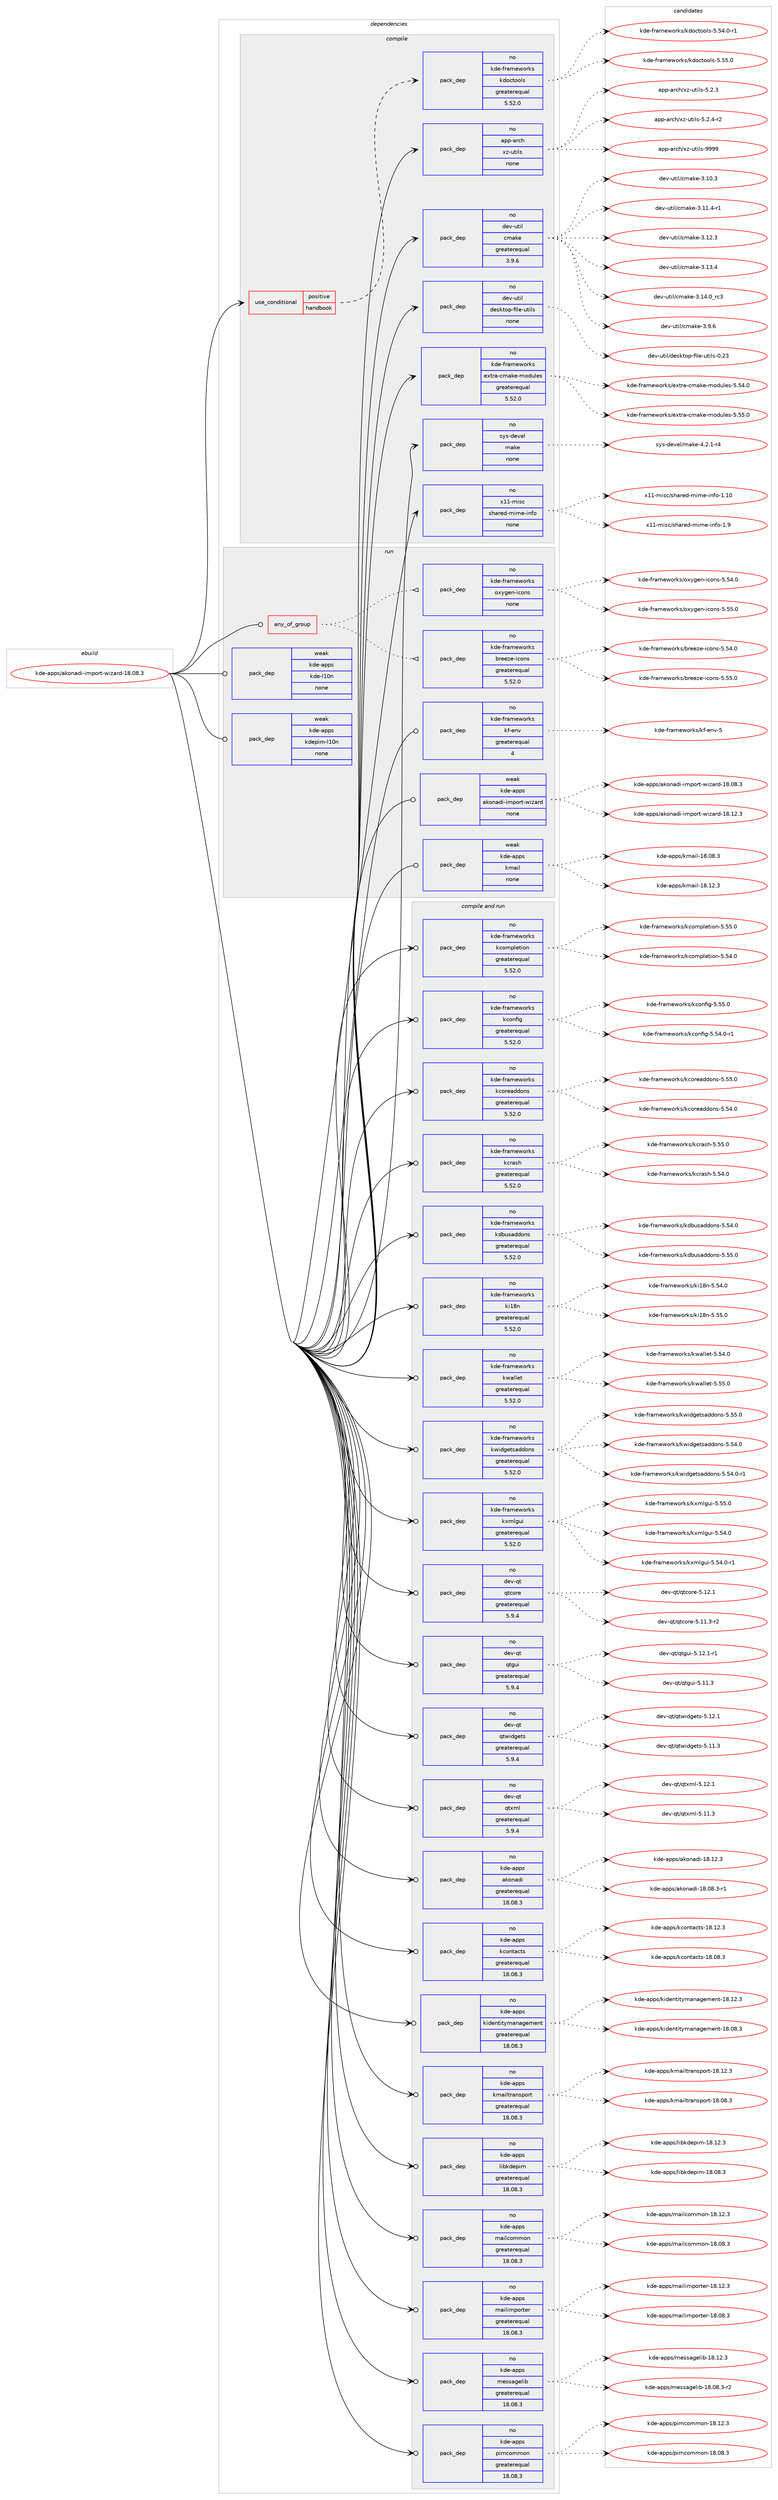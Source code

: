 digraph prolog {

# *************
# Graph options
# *************

newrank=true;
concentrate=true;
compound=true;
graph [rankdir=LR,fontname=Helvetica,fontsize=10,ranksep=1.5];#, ranksep=2.5, nodesep=0.2];
edge  [arrowhead=vee];
node  [fontname=Helvetica,fontsize=10];

# **********
# The ebuild
# **********

subgraph cluster_leftcol {
color=gray;
rank=same;
label=<<i>ebuild</i>>;
id [label="kde-apps/akonadi-import-wizard-18.08.3", color=red, width=4, href="../kde-apps/akonadi-import-wizard-18.08.3.svg"];
}

# ****************
# The dependencies
# ****************

subgraph cluster_midcol {
color=gray;
label=<<i>dependencies</i>>;
subgraph cluster_compile {
fillcolor="#eeeeee";
style=filled;
label=<<i>compile</i>>;
subgraph cond428501 {
dependency1570504 [label=<<TABLE BORDER="0" CELLBORDER="1" CELLSPACING="0" CELLPADDING="4"><TR><TD ROWSPAN="3" CELLPADDING="10">use_conditional</TD></TR><TR><TD>positive</TD></TR><TR><TD>handbook</TD></TR></TABLE>>, shape=none, color=red];
subgraph pack1117698 {
dependency1570505 [label=<<TABLE BORDER="0" CELLBORDER="1" CELLSPACING="0" CELLPADDING="4" WIDTH="220"><TR><TD ROWSPAN="6" CELLPADDING="30">pack_dep</TD></TR><TR><TD WIDTH="110">no</TD></TR><TR><TD>kde-frameworks</TD></TR><TR><TD>kdoctools</TD></TR><TR><TD>greaterequal</TD></TR><TR><TD>5.52.0</TD></TR></TABLE>>, shape=none, color=blue];
}
dependency1570504:e -> dependency1570505:w [weight=20,style="dashed",arrowhead="vee"];
}
id:e -> dependency1570504:w [weight=20,style="solid",arrowhead="vee"];
subgraph pack1117699 {
dependency1570506 [label=<<TABLE BORDER="0" CELLBORDER="1" CELLSPACING="0" CELLPADDING="4" WIDTH="220"><TR><TD ROWSPAN="6" CELLPADDING="30">pack_dep</TD></TR><TR><TD WIDTH="110">no</TD></TR><TR><TD>app-arch</TD></TR><TR><TD>xz-utils</TD></TR><TR><TD>none</TD></TR><TR><TD></TD></TR></TABLE>>, shape=none, color=blue];
}
id:e -> dependency1570506:w [weight=20,style="solid",arrowhead="vee"];
subgraph pack1117700 {
dependency1570507 [label=<<TABLE BORDER="0" CELLBORDER="1" CELLSPACING="0" CELLPADDING="4" WIDTH="220"><TR><TD ROWSPAN="6" CELLPADDING="30">pack_dep</TD></TR><TR><TD WIDTH="110">no</TD></TR><TR><TD>dev-util</TD></TR><TR><TD>cmake</TD></TR><TR><TD>greaterequal</TD></TR><TR><TD>3.9.6</TD></TR></TABLE>>, shape=none, color=blue];
}
id:e -> dependency1570507:w [weight=20,style="solid",arrowhead="vee"];
subgraph pack1117701 {
dependency1570508 [label=<<TABLE BORDER="0" CELLBORDER="1" CELLSPACING="0" CELLPADDING="4" WIDTH="220"><TR><TD ROWSPAN="6" CELLPADDING="30">pack_dep</TD></TR><TR><TD WIDTH="110">no</TD></TR><TR><TD>dev-util</TD></TR><TR><TD>desktop-file-utils</TD></TR><TR><TD>none</TD></TR><TR><TD></TD></TR></TABLE>>, shape=none, color=blue];
}
id:e -> dependency1570508:w [weight=20,style="solid",arrowhead="vee"];
subgraph pack1117702 {
dependency1570509 [label=<<TABLE BORDER="0" CELLBORDER="1" CELLSPACING="0" CELLPADDING="4" WIDTH="220"><TR><TD ROWSPAN="6" CELLPADDING="30">pack_dep</TD></TR><TR><TD WIDTH="110">no</TD></TR><TR><TD>kde-frameworks</TD></TR><TR><TD>extra-cmake-modules</TD></TR><TR><TD>greaterequal</TD></TR><TR><TD>5.52.0</TD></TR></TABLE>>, shape=none, color=blue];
}
id:e -> dependency1570509:w [weight=20,style="solid",arrowhead="vee"];
subgraph pack1117703 {
dependency1570510 [label=<<TABLE BORDER="0" CELLBORDER="1" CELLSPACING="0" CELLPADDING="4" WIDTH="220"><TR><TD ROWSPAN="6" CELLPADDING="30">pack_dep</TD></TR><TR><TD WIDTH="110">no</TD></TR><TR><TD>sys-devel</TD></TR><TR><TD>make</TD></TR><TR><TD>none</TD></TR><TR><TD></TD></TR></TABLE>>, shape=none, color=blue];
}
id:e -> dependency1570510:w [weight=20,style="solid",arrowhead="vee"];
subgraph pack1117704 {
dependency1570511 [label=<<TABLE BORDER="0" CELLBORDER="1" CELLSPACING="0" CELLPADDING="4" WIDTH="220"><TR><TD ROWSPAN="6" CELLPADDING="30">pack_dep</TD></TR><TR><TD WIDTH="110">no</TD></TR><TR><TD>x11-misc</TD></TR><TR><TD>shared-mime-info</TD></TR><TR><TD>none</TD></TR><TR><TD></TD></TR></TABLE>>, shape=none, color=blue];
}
id:e -> dependency1570511:w [weight=20,style="solid",arrowhead="vee"];
}
subgraph cluster_compileandrun {
fillcolor="#eeeeee";
style=filled;
label=<<i>compile and run</i>>;
subgraph pack1117705 {
dependency1570512 [label=<<TABLE BORDER="0" CELLBORDER="1" CELLSPACING="0" CELLPADDING="4" WIDTH="220"><TR><TD ROWSPAN="6" CELLPADDING="30">pack_dep</TD></TR><TR><TD WIDTH="110">no</TD></TR><TR><TD>dev-qt</TD></TR><TR><TD>qtcore</TD></TR><TR><TD>greaterequal</TD></TR><TR><TD>5.9.4</TD></TR></TABLE>>, shape=none, color=blue];
}
id:e -> dependency1570512:w [weight=20,style="solid",arrowhead="odotvee"];
subgraph pack1117706 {
dependency1570513 [label=<<TABLE BORDER="0" CELLBORDER="1" CELLSPACING="0" CELLPADDING="4" WIDTH="220"><TR><TD ROWSPAN="6" CELLPADDING="30">pack_dep</TD></TR><TR><TD WIDTH="110">no</TD></TR><TR><TD>dev-qt</TD></TR><TR><TD>qtgui</TD></TR><TR><TD>greaterequal</TD></TR><TR><TD>5.9.4</TD></TR></TABLE>>, shape=none, color=blue];
}
id:e -> dependency1570513:w [weight=20,style="solid",arrowhead="odotvee"];
subgraph pack1117707 {
dependency1570514 [label=<<TABLE BORDER="0" CELLBORDER="1" CELLSPACING="0" CELLPADDING="4" WIDTH="220"><TR><TD ROWSPAN="6" CELLPADDING="30">pack_dep</TD></TR><TR><TD WIDTH="110">no</TD></TR><TR><TD>dev-qt</TD></TR><TR><TD>qtwidgets</TD></TR><TR><TD>greaterequal</TD></TR><TR><TD>5.9.4</TD></TR></TABLE>>, shape=none, color=blue];
}
id:e -> dependency1570514:w [weight=20,style="solid",arrowhead="odotvee"];
subgraph pack1117708 {
dependency1570515 [label=<<TABLE BORDER="0" CELLBORDER="1" CELLSPACING="0" CELLPADDING="4" WIDTH="220"><TR><TD ROWSPAN="6" CELLPADDING="30">pack_dep</TD></TR><TR><TD WIDTH="110">no</TD></TR><TR><TD>dev-qt</TD></TR><TR><TD>qtxml</TD></TR><TR><TD>greaterequal</TD></TR><TR><TD>5.9.4</TD></TR></TABLE>>, shape=none, color=blue];
}
id:e -> dependency1570515:w [weight=20,style="solid",arrowhead="odotvee"];
subgraph pack1117709 {
dependency1570516 [label=<<TABLE BORDER="0" CELLBORDER="1" CELLSPACING="0" CELLPADDING="4" WIDTH="220"><TR><TD ROWSPAN="6" CELLPADDING="30">pack_dep</TD></TR><TR><TD WIDTH="110">no</TD></TR><TR><TD>kde-apps</TD></TR><TR><TD>akonadi</TD></TR><TR><TD>greaterequal</TD></TR><TR><TD>18.08.3</TD></TR></TABLE>>, shape=none, color=blue];
}
id:e -> dependency1570516:w [weight=20,style="solid",arrowhead="odotvee"];
subgraph pack1117710 {
dependency1570517 [label=<<TABLE BORDER="0" CELLBORDER="1" CELLSPACING="0" CELLPADDING="4" WIDTH="220"><TR><TD ROWSPAN="6" CELLPADDING="30">pack_dep</TD></TR><TR><TD WIDTH="110">no</TD></TR><TR><TD>kde-apps</TD></TR><TR><TD>kcontacts</TD></TR><TR><TD>greaterequal</TD></TR><TR><TD>18.08.3</TD></TR></TABLE>>, shape=none, color=blue];
}
id:e -> dependency1570517:w [weight=20,style="solid",arrowhead="odotvee"];
subgraph pack1117711 {
dependency1570518 [label=<<TABLE BORDER="0" CELLBORDER="1" CELLSPACING="0" CELLPADDING="4" WIDTH="220"><TR><TD ROWSPAN="6" CELLPADDING="30">pack_dep</TD></TR><TR><TD WIDTH="110">no</TD></TR><TR><TD>kde-apps</TD></TR><TR><TD>kidentitymanagement</TD></TR><TR><TD>greaterequal</TD></TR><TR><TD>18.08.3</TD></TR></TABLE>>, shape=none, color=blue];
}
id:e -> dependency1570518:w [weight=20,style="solid",arrowhead="odotvee"];
subgraph pack1117712 {
dependency1570519 [label=<<TABLE BORDER="0" CELLBORDER="1" CELLSPACING="0" CELLPADDING="4" WIDTH="220"><TR><TD ROWSPAN="6" CELLPADDING="30">pack_dep</TD></TR><TR><TD WIDTH="110">no</TD></TR><TR><TD>kde-apps</TD></TR><TR><TD>kmailtransport</TD></TR><TR><TD>greaterequal</TD></TR><TR><TD>18.08.3</TD></TR></TABLE>>, shape=none, color=blue];
}
id:e -> dependency1570519:w [weight=20,style="solid",arrowhead="odotvee"];
subgraph pack1117713 {
dependency1570520 [label=<<TABLE BORDER="0" CELLBORDER="1" CELLSPACING="0" CELLPADDING="4" WIDTH="220"><TR><TD ROWSPAN="6" CELLPADDING="30">pack_dep</TD></TR><TR><TD WIDTH="110">no</TD></TR><TR><TD>kde-apps</TD></TR><TR><TD>libkdepim</TD></TR><TR><TD>greaterequal</TD></TR><TR><TD>18.08.3</TD></TR></TABLE>>, shape=none, color=blue];
}
id:e -> dependency1570520:w [weight=20,style="solid",arrowhead="odotvee"];
subgraph pack1117714 {
dependency1570521 [label=<<TABLE BORDER="0" CELLBORDER="1" CELLSPACING="0" CELLPADDING="4" WIDTH="220"><TR><TD ROWSPAN="6" CELLPADDING="30">pack_dep</TD></TR><TR><TD WIDTH="110">no</TD></TR><TR><TD>kde-apps</TD></TR><TR><TD>mailcommon</TD></TR><TR><TD>greaterequal</TD></TR><TR><TD>18.08.3</TD></TR></TABLE>>, shape=none, color=blue];
}
id:e -> dependency1570521:w [weight=20,style="solid",arrowhead="odotvee"];
subgraph pack1117715 {
dependency1570522 [label=<<TABLE BORDER="0" CELLBORDER="1" CELLSPACING="0" CELLPADDING="4" WIDTH="220"><TR><TD ROWSPAN="6" CELLPADDING="30">pack_dep</TD></TR><TR><TD WIDTH="110">no</TD></TR><TR><TD>kde-apps</TD></TR><TR><TD>mailimporter</TD></TR><TR><TD>greaterequal</TD></TR><TR><TD>18.08.3</TD></TR></TABLE>>, shape=none, color=blue];
}
id:e -> dependency1570522:w [weight=20,style="solid",arrowhead="odotvee"];
subgraph pack1117716 {
dependency1570523 [label=<<TABLE BORDER="0" CELLBORDER="1" CELLSPACING="0" CELLPADDING="4" WIDTH="220"><TR><TD ROWSPAN="6" CELLPADDING="30">pack_dep</TD></TR><TR><TD WIDTH="110">no</TD></TR><TR><TD>kde-apps</TD></TR><TR><TD>messagelib</TD></TR><TR><TD>greaterequal</TD></TR><TR><TD>18.08.3</TD></TR></TABLE>>, shape=none, color=blue];
}
id:e -> dependency1570523:w [weight=20,style="solid",arrowhead="odotvee"];
subgraph pack1117717 {
dependency1570524 [label=<<TABLE BORDER="0" CELLBORDER="1" CELLSPACING="0" CELLPADDING="4" WIDTH="220"><TR><TD ROWSPAN="6" CELLPADDING="30">pack_dep</TD></TR><TR><TD WIDTH="110">no</TD></TR><TR><TD>kde-apps</TD></TR><TR><TD>pimcommon</TD></TR><TR><TD>greaterequal</TD></TR><TR><TD>18.08.3</TD></TR></TABLE>>, shape=none, color=blue];
}
id:e -> dependency1570524:w [weight=20,style="solid",arrowhead="odotvee"];
subgraph pack1117718 {
dependency1570525 [label=<<TABLE BORDER="0" CELLBORDER="1" CELLSPACING="0" CELLPADDING="4" WIDTH="220"><TR><TD ROWSPAN="6" CELLPADDING="30">pack_dep</TD></TR><TR><TD WIDTH="110">no</TD></TR><TR><TD>kde-frameworks</TD></TR><TR><TD>kcompletion</TD></TR><TR><TD>greaterequal</TD></TR><TR><TD>5.52.0</TD></TR></TABLE>>, shape=none, color=blue];
}
id:e -> dependency1570525:w [weight=20,style="solid",arrowhead="odotvee"];
subgraph pack1117719 {
dependency1570526 [label=<<TABLE BORDER="0" CELLBORDER="1" CELLSPACING="0" CELLPADDING="4" WIDTH="220"><TR><TD ROWSPAN="6" CELLPADDING="30">pack_dep</TD></TR><TR><TD WIDTH="110">no</TD></TR><TR><TD>kde-frameworks</TD></TR><TR><TD>kconfig</TD></TR><TR><TD>greaterequal</TD></TR><TR><TD>5.52.0</TD></TR></TABLE>>, shape=none, color=blue];
}
id:e -> dependency1570526:w [weight=20,style="solid",arrowhead="odotvee"];
subgraph pack1117720 {
dependency1570527 [label=<<TABLE BORDER="0" CELLBORDER="1" CELLSPACING="0" CELLPADDING="4" WIDTH="220"><TR><TD ROWSPAN="6" CELLPADDING="30">pack_dep</TD></TR><TR><TD WIDTH="110">no</TD></TR><TR><TD>kde-frameworks</TD></TR><TR><TD>kcoreaddons</TD></TR><TR><TD>greaterequal</TD></TR><TR><TD>5.52.0</TD></TR></TABLE>>, shape=none, color=blue];
}
id:e -> dependency1570527:w [weight=20,style="solid",arrowhead="odotvee"];
subgraph pack1117721 {
dependency1570528 [label=<<TABLE BORDER="0" CELLBORDER="1" CELLSPACING="0" CELLPADDING="4" WIDTH="220"><TR><TD ROWSPAN="6" CELLPADDING="30">pack_dep</TD></TR><TR><TD WIDTH="110">no</TD></TR><TR><TD>kde-frameworks</TD></TR><TR><TD>kcrash</TD></TR><TR><TD>greaterequal</TD></TR><TR><TD>5.52.0</TD></TR></TABLE>>, shape=none, color=blue];
}
id:e -> dependency1570528:w [weight=20,style="solid",arrowhead="odotvee"];
subgraph pack1117722 {
dependency1570529 [label=<<TABLE BORDER="0" CELLBORDER="1" CELLSPACING="0" CELLPADDING="4" WIDTH="220"><TR><TD ROWSPAN="6" CELLPADDING="30">pack_dep</TD></TR><TR><TD WIDTH="110">no</TD></TR><TR><TD>kde-frameworks</TD></TR><TR><TD>kdbusaddons</TD></TR><TR><TD>greaterequal</TD></TR><TR><TD>5.52.0</TD></TR></TABLE>>, shape=none, color=blue];
}
id:e -> dependency1570529:w [weight=20,style="solid",arrowhead="odotvee"];
subgraph pack1117723 {
dependency1570530 [label=<<TABLE BORDER="0" CELLBORDER="1" CELLSPACING="0" CELLPADDING="4" WIDTH="220"><TR><TD ROWSPAN="6" CELLPADDING="30">pack_dep</TD></TR><TR><TD WIDTH="110">no</TD></TR><TR><TD>kde-frameworks</TD></TR><TR><TD>ki18n</TD></TR><TR><TD>greaterequal</TD></TR><TR><TD>5.52.0</TD></TR></TABLE>>, shape=none, color=blue];
}
id:e -> dependency1570530:w [weight=20,style="solid",arrowhead="odotvee"];
subgraph pack1117724 {
dependency1570531 [label=<<TABLE BORDER="0" CELLBORDER="1" CELLSPACING="0" CELLPADDING="4" WIDTH="220"><TR><TD ROWSPAN="6" CELLPADDING="30">pack_dep</TD></TR><TR><TD WIDTH="110">no</TD></TR><TR><TD>kde-frameworks</TD></TR><TR><TD>kwallet</TD></TR><TR><TD>greaterequal</TD></TR><TR><TD>5.52.0</TD></TR></TABLE>>, shape=none, color=blue];
}
id:e -> dependency1570531:w [weight=20,style="solid",arrowhead="odotvee"];
subgraph pack1117725 {
dependency1570532 [label=<<TABLE BORDER="0" CELLBORDER="1" CELLSPACING="0" CELLPADDING="4" WIDTH="220"><TR><TD ROWSPAN="6" CELLPADDING="30">pack_dep</TD></TR><TR><TD WIDTH="110">no</TD></TR><TR><TD>kde-frameworks</TD></TR><TR><TD>kwidgetsaddons</TD></TR><TR><TD>greaterequal</TD></TR><TR><TD>5.52.0</TD></TR></TABLE>>, shape=none, color=blue];
}
id:e -> dependency1570532:w [weight=20,style="solid",arrowhead="odotvee"];
subgraph pack1117726 {
dependency1570533 [label=<<TABLE BORDER="0" CELLBORDER="1" CELLSPACING="0" CELLPADDING="4" WIDTH="220"><TR><TD ROWSPAN="6" CELLPADDING="30">pack_dep</TD></TR><TR><TD WIDTH="110">no</TD></TR><TR><TD>kde-frameworks</TD></TR><TR><TD>kxmlgui</TD></TR><TR><TD>greaterequal</TD></TR><TR><TD>5.52.0</TD></TR></TABLE>>, shape=none, color=blue];
}
id:e -> dependency1570533:w [weight=20,style="solid",arrowhead="odotvee"];
}
subgraph cluster_run {
fillcolor="#eeeeee";
style=filled;
label=<<i>run</i>>;
subgraph any23666 {
dependency1570534 [label=<<TABLE BORDER="0" CELLBORDER="1" CELLSPACING="0" CELLPADDING="4"><TR><TD CELLPADDING="10">any_of_group</TD></TR></TABLE>>, shape=none, color=red];subgraph pack1117727 {
dependency1570535 [label=<<TABLE BORDER="0" CELLBORDER="1" CELLSPACING="0" CELLPADDING="4" WIDTH="220"><TR><TD ROWSPAN="6" CELLPADDING="30">pack_dep</TD></TR><TR><TD WIDTH="110">no</TD></TR><TR><TD>kde-frameworks</TD></TR><TR><TD>breeze-icons</TD></TR><TR><TD>greaterequal</TD></TR><TR><TD>5.52.0</TD></TR></TABLE>>, shape=none, color=blue];
}
dependency1570534:e -> dependency1570535:w [weight=20,style="dotted",arrowhead="oinv"];
subgraph pack1117728 {
dependency1570536 [label=<<TABLE BORDER="0" CELLBORDER="1" CELLSPACING="0" CELLPADDING="4" WIDTH="220"><TR><TD ROWSPAN="6" CELLPADDING="30">pack_dep</TD></TR><TR><TD WIDTH="110">no</TD></TR><TR><TD>kde-frameworks</TD></TR><TR><TD>oxygen-icons</TD></TR><TR><TD>none</TD></TR><TR><TD></TD></TR></TABLE>>, shape=none, color=blue];
}
dependency1570534:e -> dependency1570536:w [weight=20,style="dotted",arrowhead="oinv"];
}
id:e -> dependency1570534:w [weight=20,style="solid",arrowhead="odot"];
subgraph pack1117729 {
dependency1570537 [label=<<TABLE BORDER="0" CELLBORDER="1" CELLSPACING="0" CELLPADDING="4" WIDTH="220"><TR><TD ROWSPAN="6" CELLPADDING="30">pack_dep</TD></TR><TR><TD WIDTH="110">no</TD></TR><TR><TD>kde-frameworks</TD></TR><TR><TD>kf-env</TD></TR><TR><TD>greaterequal</TD></TR><TR><TD>4</TD></TR></TABLE>>, shape=none, color=blue];
}
id:e -> dependency1570537:w [weight=20,style="solid",arrowhead="odot"];
subgraph pack1117730 {
dependency1570538 [label=<<TABLE BORDER="0" CELLBORDER="1" CELLSPACING="0" CELLPADDING="4" WIDTH="220"><TR><TD ROWSPAN="6" CELLPADDING="30">pack_dep</TD></TR><TR><TD WIDTH="110">weak</TD></TR><TR><TD>kde-apps</TD></TR><TR><TD>akonadi-import-wizard</TD></TR><TR><TD>none</TD></TR><TR><TD></TD></TR></TABLE>>, shape=none, color=blue];
}
id:e -> dependency1570538:w [weight=20,style="solid",arrowhead="odot"];
subgraph pack1117731 {
dependency1570539 [label=<<TABLE BORDER="0" CELLBORDER="1" CELLSPACING="0" CELLPADDING="4" WIDTH="220"><TR><TD ROWSPAN="6" CELLPADDING="30">pack_dep</TD></TR><TR><TD WIDTH="110">weak</TD></TR><TR><TD>kde-apps</TD></TR><TR><TD>kde-l10n</TD></TR><TR><TD>none</TD></TR><TR><TD></TD></TR></TABLE>>, shape=none, color=blue];
}
id:e -> dependency1570539:w [weight=20,style="solid",arrowhead="odot"];
subgraph pack1117732 {
dependency1570540 [label=<<TABLE BORDER="0" CELLBORDER="1" CELLSPACING="0" CELLPADDING="4" WIDTH="220"><TR><TD ROWSPAN="6" CELLPADDING="30">pack_dep</TD></TR><TR><TD WIDTH="110">weak</TD></TR><TR><TD>kde-apps</TD></TR><TR><TD>kdepim-l10n</TD></TR><TR><TD>none</TD></TR><TR><TD></TD></TR></TABLE>>, shape=none, color=blue];
}
id:e -> dependency1570540:w [weight=20,style="solid",arrowhead="odot"];
subgraph pack1117733 {
dependency1570541 [label=<<TABLE BORDER="0" CELLBORDER="1" CELLSPACING="0" CELLPADDING="4" WIDTH="220"><TR><TD ROWSPAN="6" CELLPADDING="30">pack_dep</TD></TR><TR><TD WIDTH="110">weak</TD></TR><TR><TD>kde-apps</TD></TR><TR><TD>kmail</TD></TR><TR><TD>none</TD></TR><TR><TD></TD></TR></TABLE>>, shape=none, color=blue];
}
id:e -> dependency1570541:w [weight=20,style="solid",arrowhead="odot"];
}
}

# **************
# The candidates
# **************

subgraph cluster_choices {
rank=same;
color=gray;
label=<<i>candidates</i>>;

subgraph choice1117698 {
color=black;
nodesep=1;
choice10710010145102114971091011191111141071154710710011199116111111108115455346535246484511449 [label="kde-frameworks/kdoctools-5.54.0-r1", color=red, width=4,href="../kde-frameworks/kdoctools-5.54.0-r1.svg"];
choice1071001014510211497109101119111114107115471071001119911611111110811545534653534648 [label="kde-frameworks/kdoctools-5.55.0", color=red, width=4,href="../kde-frameworks/kdoctools-5.55.0.svg"];
dependency1570505:e -> choice10710010145102114971091011191111141071154710710011199116111111108115455346535246484511449:w [style=dotted,weight="100"];
dependency1570505:e -> choice1071001014510211497109101119111114107115471071001119911611111110811545534653534648:w [style=dotted,weight="100"];
}
subgraph choice1117699 {
color=black;
nodesep=1;
choice971121124597114991044712012245117116105108115455346504651 [label="app-arch/xz-utils-5.2.3", color=red, width=4,href="../app-arch/xz-utils-5.2.3.svg"];
choice9711211245971149910447120122451171161051081154553465046524511450 [label="app-arch/xz-utils-5.2.4-r2", color=red, width=4,href="../app-arch/xz-utils-5.2.4-r2.svg"];
choice9711211245971149910447120122451171161051081154557575757 [label="app-arch/xz-utils-9999", color=red, width=4,href="../app-arch/xz-utils-9999.svg"];
dependency1570506:e -> choice971121124597114991044712012245117116105108115455346504651:w [style=dotted,weight="100"];
dependency1570506:e -> choice9711211245971149910447120122451171161051081154553465046524511450:w [style=dotted,weight="100"];
dependency1570506:e -> choice9711211245971149910447120122451171161051081154557575757:w [style=dotted,weight="100"];
}
subgraph choice1117700 {
color=black;
nodesep=1;
choice1001011184511711610510847991099710710145514649484651 [label="dev-util/cmake-3.10.3", color=red, width=4,href="../dev-util/cmake-3.10.3.svg"];
choice10010111845117116105108479910997107101455146494946524511449 [label="dev-util/cmake-3.11.4-r1", color=red, width=4,href="../dev-util/cmake-3.11.4-r1.svg"];
choice1001011184511711610510847991099710710145514649504651 [label="dev-util/cmake-3.12.3", color=red, width=4,href="../dev-util/cmake-3.12.3.svg"];
choice1001011184511711610510847991099710710145514649514652 [label="dev-util/cmake-3.13.4", color=red, width=4,href="../dev-util/cmake-3.13.4.svg"];
choice1001011184511711610510847991099710710145514649524648951149951 [label="dev-util/cmake-3.14.0_rc3", color=red, width=4,href="../dev-util/cmake-3.14.0_rc3.svg"];
choice10010111845117116105108479910997107101455146574654 [label="dev-util/cmake-3.9.6", color=red, width=4,href="../dev-util/cmake-3.9.6.svg"];
dependency1570507:e -> choice1001011184511711610510847991099710710145514649484651:w [style=dotted,weight="100"];
dependency1570507:e -> choice10010111845117116105108479910997107101455146494946524511449:w [style=dotted,weight="100"];
dependency1570507:e -> choice1001011184511711610510847991099710710145514649504651:w [style=dotted,weight="100"];
dependency1570507:e -> choice1001011184511711610510847991099710710145514649514652:w [style=dotted,weight="100"];
dependency1570507:e -> choice1001011184511711610510847991099710710145514649524648951149951:w [style=dotted,weight="100"];
dependency1570507:e -> choice10010111845117116105108479910997107101455146574654:w [style=dotted,weight="100"];
}
subgraph choice1117701 {
color=black;
nodesep=1;
choice100101118451171161051084710010111510711611111245102105108101451171161051081154548465051 [label="dev-util/desktop-file-utils-0.23", color=red, width=4,href="../dev-util/desktop-file-utils-0.23.svg"];
dependency1570508:e -> choice100101118451171161051084710010111510711611111245102105108101451171161051081154548465051:w [style=dotted,weight="100"];
}
subgraph choice1117702 {
color=black;
nodesep=1;
choice107100101451021149710910111911111410711547101120116114974599109971071014510911110011710810111545534653524648 [label="kde-frameworks/extra-cmake-modules-5.54.0", color=red, width=4,href="../kde-frameworks/extra-cmake-modules-5.54.0.svg"];
choice107100101451021149710910111911111410711547101120116114974599109971071014510911110011710810111545534653534648 [label="kde-frameworks/extra-cmake-modules-5.55.0", color=red, width=4,href="../kde-frameworks/extra-cmake-modules-5.55.0.svg"];
dependency1570509:e -> choice107100101451021149710910111911111410711547101120116114974599109971071014510911110011710810111545534653524648:w [style=dotted,weight="100"];
dependency1570509:e -> choice107100101451021149710910111911111410711547101120116114974599109971071014510911110011710810111545534653534648:w [style=dotted,weight="100"];
}
subgraph choice1117703 {
color=black;
nodesep=1;
choice1151211154510010111810110847109971071014552465046494511452 [label="sys-devel/make-4.2.1-r4", color=red, width=4,href="../sys-devel/make-4.2.1-r4.svg"];
dependency1570510:e -> choice1151211154510010111810110847109971071014552465046494511452:w [style=dotted,weight="100"];
}
subgraph choice1117704 {
color=black;
nodesep=1;
choice12049494510910511599471151049711410110045109105109101451051101021114549464948 [label="x11-misc/shared-mime-info-1.10", color=red, width=4,href="../x11-misc/shared-mime-info-1.10.svg"];
choice120494945109105115994711510497114101100451091051091014510511010211145494657 [label="x11-misc/shared-mime-info-1.9", color=red, width=4,href="../x11-misc/shared-mime-info-1.9.svg"];
dependency1570511:e -> choice12049494510910511599471151049711410110045109105109101451051101021114549464948:w [style=dotted,weight="100"];
dependency1570511:e -> choice120494945109105115994711510497114101100451091051091014510511010211145494657:w [style=dotted,weight="100"];
}
subgraph choice1117705 {
color=black;
nodesep=1;
choice100101118451131164711311699111114101455346494946514511450 [label="dev-qt/qtcore-5.11.3-r2", color=red, width=4,href="../dev-qt/qtcore-5.11.3-r2.svg"];
choice10010111845113116471131169911111410145534649504649 [label="dev-qt/qtcore-5.12.1", color=red, width=4,href="../dev-qt/qtcore-5.12.1.svg"];
dependency1570512:e -> choice100101118451131164711311699111114101455346494946514511450:w [style=dotted,weight="100"];
dependency1570512:e -> choice10010111845113116471131169911111410145534649504649:w [style=dotted,weight="100"];
}
subgraph choice1117706 {
color=black;
nodesep=1;
choice100101118451131164711311610311710545534649494651 [label="dev-qt/qtgui-5.11.3", color=red, width=4,href="../dev-qt/qtgui-5.11.3.svg"];
choice1001011184511311647113116103117105455346495046494511449 [label="dev-qt/qtgui-5.12.1-r1", color=red, width=4,href="../dev-qt/qtgui-5.12.1-r1.svg"];
dependency1570513:e -> choice100101118451131164711311610311710545534649494651:w [style=dotted,weight="100"];
dependency1570513:e -> choice1001011184511311647113116103117105455346495046494511449:w [style=dotted,weight="100"];
}
subgraph choice1117707 {
color=black;
nodesep=1;
choice100101118451131164711311611910510010310111611545534649494651 [label="dev-qt/qtwidgets-5.11.3", color=red, width=4,href="../dev-qt/qtwidgets-5.11.3.svg"];
choice100101118451131164711311611910510010310111611545534649504649 [label="dev-qt/qtwidgets-5.12.1", color=red, width=4,href="../dev-qt/qtwidgets-5.12.1.svg"];
dependency1570514:e -> choice100101118451131164711311611910510010310111611545534649494651:w [style=dotted,weight="100"];
dependency1570514:e -> choice100101118451131164711311611910510010310111611545534649504649:w [style=dotted,weight="100"];
}
subgraph choice1117708 {
color=black;
nodesep=1;
choice100101118451131164711311612010910845534649494651 [label="dev-qt/qtxml-5.11.3", color=red, width=4,href="../dev-qt/qtxml-5.11.3.svg"];
choice100101118451131164711311612010910845534649504649 [label="dev-qt/qtxml-5.12.1", color=red, width=4,href="../dev-qt/qtxml-5.12.1.svg"];
dependency1570515:e -> choice100101118451131164711311612010910845534649494651:w [style=dotted,weight="100"];
dependency1570515:e -> choice100101118451131164711311612010910845534649504649:w [style=dotted,weight="100"];
}
subgraph choice1117709 {
color=black;
nodesep=1;
choice107100101459711211211547971071111109710010545495646485646514511449 [label="kde-apps/akonadi-18.08.3-r1", color=red, width=4,href="../kde-apps/akonadi-18.08.3-r1.svg"];
choice10710010145971121121154797107111110971001054549564649504651 [label="kde-apps/akonadi-18.12.3", color=red, width=4,href="../kde-apps/akonadi-18.12.3.svg"];
dependency1570516:e -> choice107100101459711211211547971071111109710010545495646485646514511449:w [style=dotted,weight="100"];
dependency1570516:e -> choice10710010145971121121154797107111110971001054549564649504651:w [style=dotted,weight="100"];
}
subgraph choice1117710 {
color=black;
nodesep=1;
choice1071001014597112112115471079911111011697991161154549564648564651 [label="kde-apps/kcontacts-18.08.3", color=red, width=4,href="../kde-apps/kcontacts-18.08.3.svg"];
choice1071001014597112112115471079911111011697991161154549564649504651 [label="kde-apps/kcontacts-18.12.3", color=red, width=4,href="../kde-apps/kcontacts-18.12.3.svg"];
dependency1570517:e -> choice1071001014597112112115471079911111011697991161154549564648564651:w [style=dotted,weight="100"];
dependency1570517:e -> choice1071001014597112112115471079911111011697991161154549564649504651:w [style=dotted,weight="100"];
}
subgraph choice1117711 {
color=black;
nodesep=1;
choice10710010145971121121154710710510010111011610511612110997110971031011091011101164549564648564651 [label="kde-apps/kidentitymanagement-18.08.3", color=red, width=4,href="../kde-apps/kidentitymanagement-18.08.3.svg"];
choice10710010145971121121154710710510010111011610511612110997110971031011091011101164549564649504651 [label="kde-apps/kidentitymanagement-18.12.3", color=red, width=4,href="../kde-apps/kidentitymanagement-18.12.3.svg"];
dependency1570518:e -> choice10710010145971121121154710710510010111011610511612110997110971031011091011101164549564648564651:w [style=dotted,weight="100"];
dependency1570518:e -> choice10710010145971121121154710710510010111011610511612110997110971031011091011101164549564649504651:w [style=dotted,weight="100"];
}
subgraph choice1117712 {
color=black;
nodesep=1;
choice10710010145971121121154710710997105108116114971101151121111141164549564648564651 [label="kde-apps/kmailtransport-18.08.3", color=red, width=4,href="../kde-apps/kmailtransport-18.08.3.svg"];
choice10710010145971121121154710710997105108116114971101151121111141164549564649504651 [label="kde-apps/kmailtransport-18.12.3", color=red, width=4,href="../kde-apps/kmailtransport-18.12.3.svg"];
dependency1570519:e -> choice10710010145971121121154710710997105108116114971101151121111141164549564648564651:w [style=dotted,weight="100"];
dependency1570519:e -> choice10710010145971121121154710710997105108116114971101151121111141164549564649504651:w [style=dotted,weight="100"];
}
subgraph choice1117713 {
color=black;
nodesep=1;
choice107100101459711211211547108105981071001011121051094549564648564651 [label="kde-apps/libkdepim-18.08.3", color=red, width=4,href="../kde-apps/libkdepim-18.08.3.svg"];
choice107100101459711211211547108105981071001011121051094549564649504651 [label="kde-apps/libkdepim-18.12.3", color=red, width=4,href="../kde-apps/libkdepim-18.12.3.svg"];
dependency1570520:e -> choice107100101459711211211547108105981071001011121051094549564648564651:w [style=dotted,weight="100"];
dependency1570520:e -> choice107100101459711211211547108105981071001011121051094549564649504651:w [style=dotted,weight="100"];
}
subgraph choice1117714 {
color=black;
nodesep=1;
choice10710010145971121121154710997105108991111091091111104549564648564651 [label="kde-apps/mailcommon-18.08.3", color=red, width=4,href="../kde-apps/mailcommon-18.08.3.svg"];
choice10710010145971121121154710997105108991111091091111104549564649504651 [label="kde-apps/mailcommon-18.12.3", color=red, width=4,href="../kde-apps/mailcommon-18.12.3.svg"];
dependency1570521:e -> choice10710010145971121121154710997105108991111091091111104549564648564651:w [style=dotted,weight="100"];
dependency1570521:e -> choice10710010145971121121154710997105108991111091091111104549564649504651:w [style=dotted,weight="100"];
}
subgraph choice1117715 {
color=black;
nodesep=1;
choice107100101459711211211547109971051081051091121111141161011144549564648564651 [label="kde-apps/mailimporter-18.08.3", color=red, width=4,href="../kde-apps/mailimporter-18.08.3.svg"];
choice107100101459711211211547109971051081051091121111141161011144549564649504651 [label="kde-apps/mailimporter-18.12.3", color=red, width=4,href="../kde-apps/mailimporter-18.12.3.svg"];
dependency1570522:e -> choice107100101459711211211547109971051081051091121111141161011144549564648564651:w [style=dotted,weight="100"];
dependency1570522:e -> choice107100101459711211211547109971051081051091121111141161011144549564649504651:w [style=dotted,weight="100"];
}
subgraph choice1117716 {
color=black;
nodesep=1;
choice107100101459711211211547109101115115971031011081059845495646485646514511450 [label="kde-apps/messagelib-18.08.3-r2", color=red, width=4,href="../kde-apps/messagelib-18.08.3-r2.svg"];
choice10710010145971121121154710910111511597103101108105984549564649504651 [label="kde-apps/messagelib-18.12.3", color=red, width=4,href="../kde-apps/messagelib-18.12.3.svg"];
dependency1570523:e -> choice107100101459711211211547109101115115971031011081059845495646485646514511450:w [style=dotted,weight="100"];
dependency1570523:e -> choice10710010145971121121154710910111511597103101108105984549564649504651:w [style=dotted,weight="100"];
}
subgraph choice1117717 {
color=black;
nodesep=1;
choice107100101459711211211547112105109991111091091111104549564648564651 [label="kde-apps/pimcommon-18.08.3", color=red, width=4,href="../kde-apps/pimcommon-18.08.3.svg"];
choice107100101459711211211547112105109991111091091111104549564649504651 [label="kde-apps/pimcommon-18.12.3", color=red, width=4,href="../kde-apps/pimcommon-18.12.3.svg"];
dependency1570524:e -> choice107100101459711211211547112105109991111091091111104549564648564651:w [style=dotted,weight="100"];
dependency1570524:e -> choice107100101459711211211547112105109991111091091111104549564649504651:w [style=dotted,weight="100"];
}
subgraph choice1117718 {
color=black;
nodesep=1;
choice1071001014510211497109101119111114107115471079911110911210810111610511111045534653524648 [label="kde-frameworks/kcompletion-5.54.0", color=red, width=4,href="../kde-frameworks/kcompletion-5.54.0.svg"];
choice1071001014510211497109101119111114107115471079911110911210810111610511111045534653534648 [label="kde-frameworks/kcompletion-5.55.0", color=red, width=4,href="../kde-frameworks/kcompletion-5.55.0.svg"];
dependency1570525:e -> choice1071001014510211497109101119111114107115471079911110911210810111610511111045534653524648:w [style=dotted,weight="100"];
dependency1570525:e -> choice1071001014510211497109101119111114107115471079911110911210810111610511111045534653534648:w [style=dotted,weight="100"];
}
subgraph choice1117719 {
color=black;
nodesep=1;
choice10710010145102114971091011191111141071154710799111110102105103455346535246484511449 [label="kde-frameworks/kconfig-5.54.0-r1", color=red, width=4,href="../kde-frameworks/kconfig-5.54.0-r1.svg"];
choice1071001014510211497109101119111114107115471079911111010210510345534653534648 [label="kde-frameworks/kconfig-5.55.0", color=red, width=4,href="../kde-frameworks/kconfig-5.55.0.svg"];
dependency1570526:e -> choice10710010145102114971091011191111141071154710799111110102105103455346535246484511449:w [style=dotted,weight="100"];
dependency1570526:e -> choice1071001014510211497109101119111114107115471079911111010210510345534653534648:w [style=dotted,weight="100"];
}
subgraph choice1117720 {
color=black;
nodesep=1;
choice107100101451021149710910111911111410711547107991111141019710010011111011545534653524648 [label="kde-frameworks/kcoreaddons-5.54.0", color=red, width=4,href="../kde-frameworks/kcoreaddons-5.54.0.svg"];
choice107100101451021149710910111911111410711547107991111141019710010011111011545534653534648 [label="kde-frameworks/kcoreaddons-5.55.0", color=red, width=4,href="../kde-frameworks/kcoreaddons-5.55.0.svg"];
dependency1570527:e -> choice107100101451021149710910111911111410711547107991111141019710010011111011545534653524648:w [style=dotted,weight="100"];
dependency1570527:e -> choice107100101451021149710910111911111410711547107991111141019710010011111011545534653534648:w [style=dotted,weight="100"];
}
subgraph choice1117721 {
color=black;
nodesep=1;
choice107100101451021149710910111911111410711547107991149711510445534653524648 [label="kde-frameworks/kcrash-5.54.0", color=red, width=4,href="../kde-frameworks/kcrash-5.54.0.svg"];
choice107100101451021149710910111911111410711547107991149711510445534653534648 [label="kde-frameworks/kcrash-5.55.0", color=red, width=4,href="../kde-frameworks/kcrash-5.55.0.svg"];
dependency1570528:e -> choice107100101451021149710910111911111410711547107991149711510445534653524648:w [style=dotted,weight="100"];
dependency1570528:e -> choice107100101451021149710910111911111410711547107991149711510445534653534648:w [style=dotted,weight="100"];
}
subgraph choice1117722 {
color=black;
nodesep=1;
choice107100101451021149710910111911111410711547107100981171159710010011111011545534653524648 [label="kde-frameworks/kdbusaddons-5.54.0", color=red, width=4,href="../kde-frameworks/kdbusaddons-5.54.0.svg"];
choice107100101451021149710910111911111410711547107100981171159710010011111011545534653534648 [label="kde-frameworks/kdbusaddons-5.55.0", color=red, width=4,href="../kde-frameworks/kdbusaddons-5.55.0.svg"];
dependency1570529:e -> choice107100101451021149710910111911111410711547107100981171159710010011111011545534653524648:w [style=dotted,weight="100"];
dependency1570529:e -> choice107100101451021149710910111911111410711547107100981171159710010011111011545534653534648:w [style=dotted,weight="100"];
}
subgraph choice1117723 {
color=black;
nodesep=1;
choice107100101451021149710910111911111410711547107105495611045534653524648 [label="kde-frameworks/ki18n-5.54.0", color=red, width=4,href="../kde-frameworks/ki18n-5.54.0.svg"];
choice107100101451021149710910111911111410711547107105495611045534653534648 [label="kde-frameworks/ki18n-5.55.0", color=red, width=4,href="../kde-frameworks/ki18n-5.55.0.svg"];
dependency1570530:e -> choice107100101451021149710910111911111410711547107105495611045534653524648:w [style=dotted,weight="100"];
dependency1570530:e -> choice107100101451021149710910111911111410711547107105495611045534653534648:w [style=dotted,weight="100"];
}
subgraph choice1117724 {
color=black;
nodesep=1;
choice1071001014510211497109101119111114107115471071199710810810111645534653524648 [label="kde-frameworks/kwallet-5.54.0", color=red, width=4,href="../kde-frameworks/kwallet-5.54.0.svg"];
choice1071001014510211497109101119111114107115471071199710810810111645534653534648 [label="kde-frameworks/kwallet-5.55.0", color=red, width=4,href="../kde-frameworks/kwallet-5.55.0.svg"];
dependency1570531:e -> choice1071001014510211497109101119111114107115471071199710810810111645534653524648:w [style=dotted,weight="100"];
dependency1570531:e -> choice1071001014510211497109101119111114107115471071199710810810111645534653534648:w [style=dotted,weight="100"];
}
subgraph choice1117725 {
color=black;
nodesep=1;
choice1071001014510211497109101119111114107115471071191051001031011161159710010011111011545534653524648 [label="kde-frameworks/kwidgetsaddons-5.54.0", color=red, width=4,href="../kde-frameworks/kwidgetsaddons-5.54.0.svg"];
choice10710010145102114971091011191111141071154710711910510010310111611597100100111110115455346535246484511449 [label="kde-frameworks/kwidgetsaddons-5.54.0-r1", color=red, width=4,href="../kde-frameworks/kwidgetsaddons-5.54.0-r1.svg"];
choice1071001014510211497109101119111114107115471071191051001031011161159710010011111011545534653534648 [label="kde-frameworks/kwidgetsaddons-5.55.0", color=red, width=4,href="../kde-frameworks/kwidgetsaddons-5.55.0.svg"];
dependency1570532:e -> choice1071001014510211497109101119111114107115471071191051001031011161159710010011111011545534653524648:w [style=dotted,weight="100"];
dependency1570532:e -> choice10710010145102114971091011191111141071154710711910510010310111611597100100111110115455346535246484511449:w [style=dotted,weight="100"];
dependency1570532:e -> choice1071001014510211497109101119111114107115471071191051001031011161159710010011111011545534653534648:w [style=dotted,weight="100"];
}
subgraph choice1117726 {
color=black;
nodesep=1;
choice10710010145102114971091011191111141071154710712010910810311710545534653524648 [label="kde-frameworks/kxmlgui-5.54.0", color=red, width=4,href="../kde-frameworks/kxmlgui-5.54.0.svg"];
choice107100101451021149710910111911111410711547107120109108103117105455346535246484511449 [label="kde-frameworks/kxmlgui-5.54.0-r1", color=red, width=4,href="../kde-frameworks/kxmlgui-5.54.0-r1.svg"];
choice10710010145102114971091011191111141071154710712010910810311710545534653534648 [label="kde-frameworks/kxmlgui-5.55.0", color=red, width=4,href="../kde-frameworks/kxmlgui-5.55.0.svg"];
dependency1570533:e -> choice10710010145102114971091011191111141071154710712010910810311710545534653524648:w [style=dotted,weight="100"];
dependency1570533:e -> choice107100101451021149710910111911111410711547107120109108103117105455346535246484511449:w [style=dotted,weight="100"];
dependency1570533:e -> choice10710010145102114971091011191111141071154710712010910810311710545534653534648:w [style=dotted,weight="100"];
}
subgraph choice1117727 {
color=black;
nodesep=1;
choice10710010145102114971091011191111141071154798114101101122101451059911111011545534653524648 [label="kde-frameworks/breeze-icons-5.54.0", color=red, width=4,href="../kde-frameworks/breeze-icons-5.54.0.svg"];
choice10710010145102114971091011191111141071154798114101101122101451059911111011545534653534648 [label="kde-frameworks/breeze-icons-5.55.0", color=red, width=4,href="../kde-frameworks/breeze-icons-5.55.0.svg"];
dependency1570535:e -> choice10710010145102114971091011191111141071154798114101101122101451059911111011545534653524648:w [style=dotted,weight="100"];
dependency1570535:e -> choice10710010145102114971091011191111141071154798114101101122101451059911111011545534653534648:w [style=dotted,weight="100"];
}
subgraph choice1117728 {
color=black;
nodesep=1;
choice107100101451021149710910111911111410711547111120121103101110451059911111011545534653524648 [label="kde-frameworks/oxygen-icons-5.54.0", color=red, width=4,href="../kde-frameworks/oxygen-icons-5.54.0.svg"];
choice107100101451021149710910111911111410711547111120121103101110451059911111011545534653534648 [label="kde-frameworks/oxygen-icons-5.55.0", color=red, width=4,href="../kde-frameworks/oxygen-icons-5.55.0.svg"];
dependency1570536:e -> choice107100101451021149710910111911111410711547111120121103101110451059911111011545534653524648:w [style=dotted,weight="100"];
dependency1570536:e -> choice107100101451021149710910111911111410711547111120121103101110451059911111011545534653534648:w [style=dotted,weight="100"];
}
subgraph choice1117729 {
color=black;
nodesep=1;
choice107100101451021149710910111911111410711547107102451011101184553 [label="kde-frameworks/kf-env-5", color=red, width=4,href="../kde-frameworks/kf-env-5.svg"];
dependency1570537:e -> choice107100101451021149710910111911111410711547107102451011101184553:w [style=dotted,weight="100"];
}
subgraph choice1117730 {
color=black;
nodesep=1;
choice10710010145971121121154797107111110971001054510510911211111411645119105122971141004549564648564651 [label="kde-apps/akonadi-import-wizard-18.08.3", color=red, width=4,href="../kde-apps/akonadi-import-wizard-18.08.3.svg"];
choice10710010145971121121154797107111110971001054510510911211111411645119105122971141004549564649504651 [label="kde-apps/akonadi-import-wizard-18.12.3", color=red, width=4,href="../kde-apps/akonadi-import-wizard-18.12.3.svg"];
dependency1570538:e -> choice10710010145971121121154797107111110971001054510510911211111411645119105122971141004549564648564651:w [style=dotted,weight="100"];
dependency1570538:e -> choice10710010145971121121154797107111110971001054510510911211111411645119105122971141004549564649504651:w [style=dotted,weight="100"];
}
subgraph choice1117731 {
color=black;
nodesep=1;
}
subgraph choice1117732 {
color=black;
nodesep=1;
}
subgraph choice1117733 {
color=black;
nodesep=1;
choice107100101459711211211547107109971051084549564648564651 [label="kde-apps/kmail-18.08.3", color=red, width=4,href="../kde-apps/kmail-18.08.3.svg"];
choice107100101459711211211547107109971051084549564649504651 [label="kde-apps/kmail-18.12.3", color=red, width=4,href="../kde-apps/kmail-18.12.3.svg"];
dependency1570541:e -> choice107100101459711211211547107109971051084549564648564651:w [style=dotted,weight="100"];
dependency1570541:e -> choice107100101459711211211547107109971051084549564649504651:w [style=dotted,weight="100"];
}
}

}
